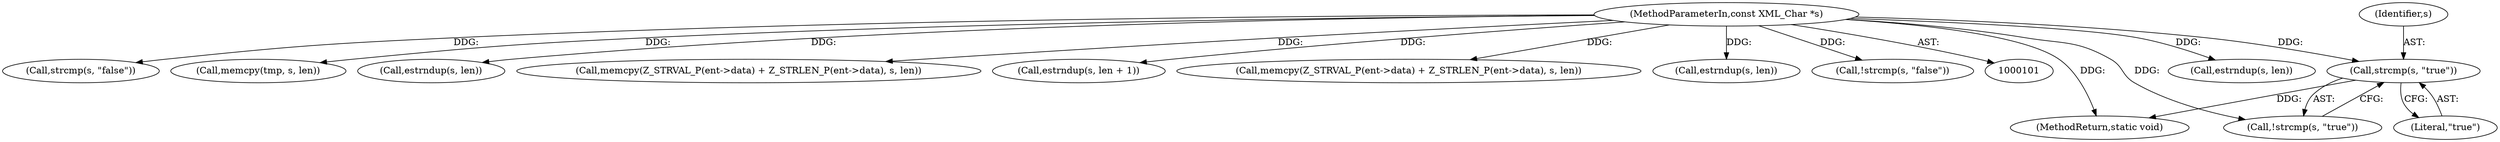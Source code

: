 digraph "0_php-src_a44c89e8af7c2410f4bfc5e097be2a5d0639a60c?w=1@API" {
"1000319" [label="(Call,strcmp(s, \"true\"))"];
"1000103" [label="(MethodParameterIn,const XML_Char *s)"];
"1000319" [label="(Call,strcmp(s, \"true\"))"];
"1000154" [label="(Call,estrndup(s, len))"];
"1000332" [label="(Call,strcmp(s, \"false\"))"];
"1000320" [label="(Identifier,s)"];
"1000378" [label="(Call,memcpy(tmp, s, len))"];
"1000305" [label="(Call,estrndup(s, len))"];
"1000103" [label="(MethodParameterIn,const XML_Char *s)"];
"1000429" [label="(MethodReturn,static void)"];
"1000183" [label="(Call,memcpy(Z_STRVAL_P(ent->data) + Z_STRLEN_P(ent->data), s, len))"];
"1000321" [label="(Literal,\"true\")"];
"1000232" [label="(Call,estrndup(s, len + 1))"];
"1000318" [label="(Call,!strcmp(s, \"true\"))"];
"1000257" [label="(Call,memcpy(Z_STRVAL_P(ent->data) + Z_STRLEN_P(ent->data), s, len))"];
"1000421" [label="(Call,estrndup(s, len))"];
"1000331" [label="(Call,!strcmp(s, \"false\"))"];
"1000319" -> "1000318"  [label="AST: "];
"1000319" -> "1000321"  [label="CFG: "];
"1000320" -> "1000319"  [label="AST: "];
"1000321" -> "1000319"  [label="AST: "];
"1000318" -> "1000319"  [label="CFG: "];
"1000319" -> "1000429"  [label="DDG: "];
"1000103" -> "1000319"  [label="DDG: "];
"1000103" -> "1000101"  [label="AST: "];
"1000103" -> "1000429"  [label="DDG: "];
"1000103" -> "1000154"  [label="DDG: "];
"1000103" -> "1000183"  [label="DDG: "];
"1000103" -> "1000232"  [label="DDG: "];
"1000103" -> "1000257"  [label="DDG: "];
"1000103" -> "1000305"  [label="DDG: "];
"1000103" -> "1000318"  [label="DDG: "];
"1000103" -> "1000331"  [label="DDG: "];
"1000103" -> "1000332"  [label="DDG: "];
"1000103" -> "1000378"  [label="DDG: "];
"1000103" -> "1000421"  [label="DDG: "];
}
